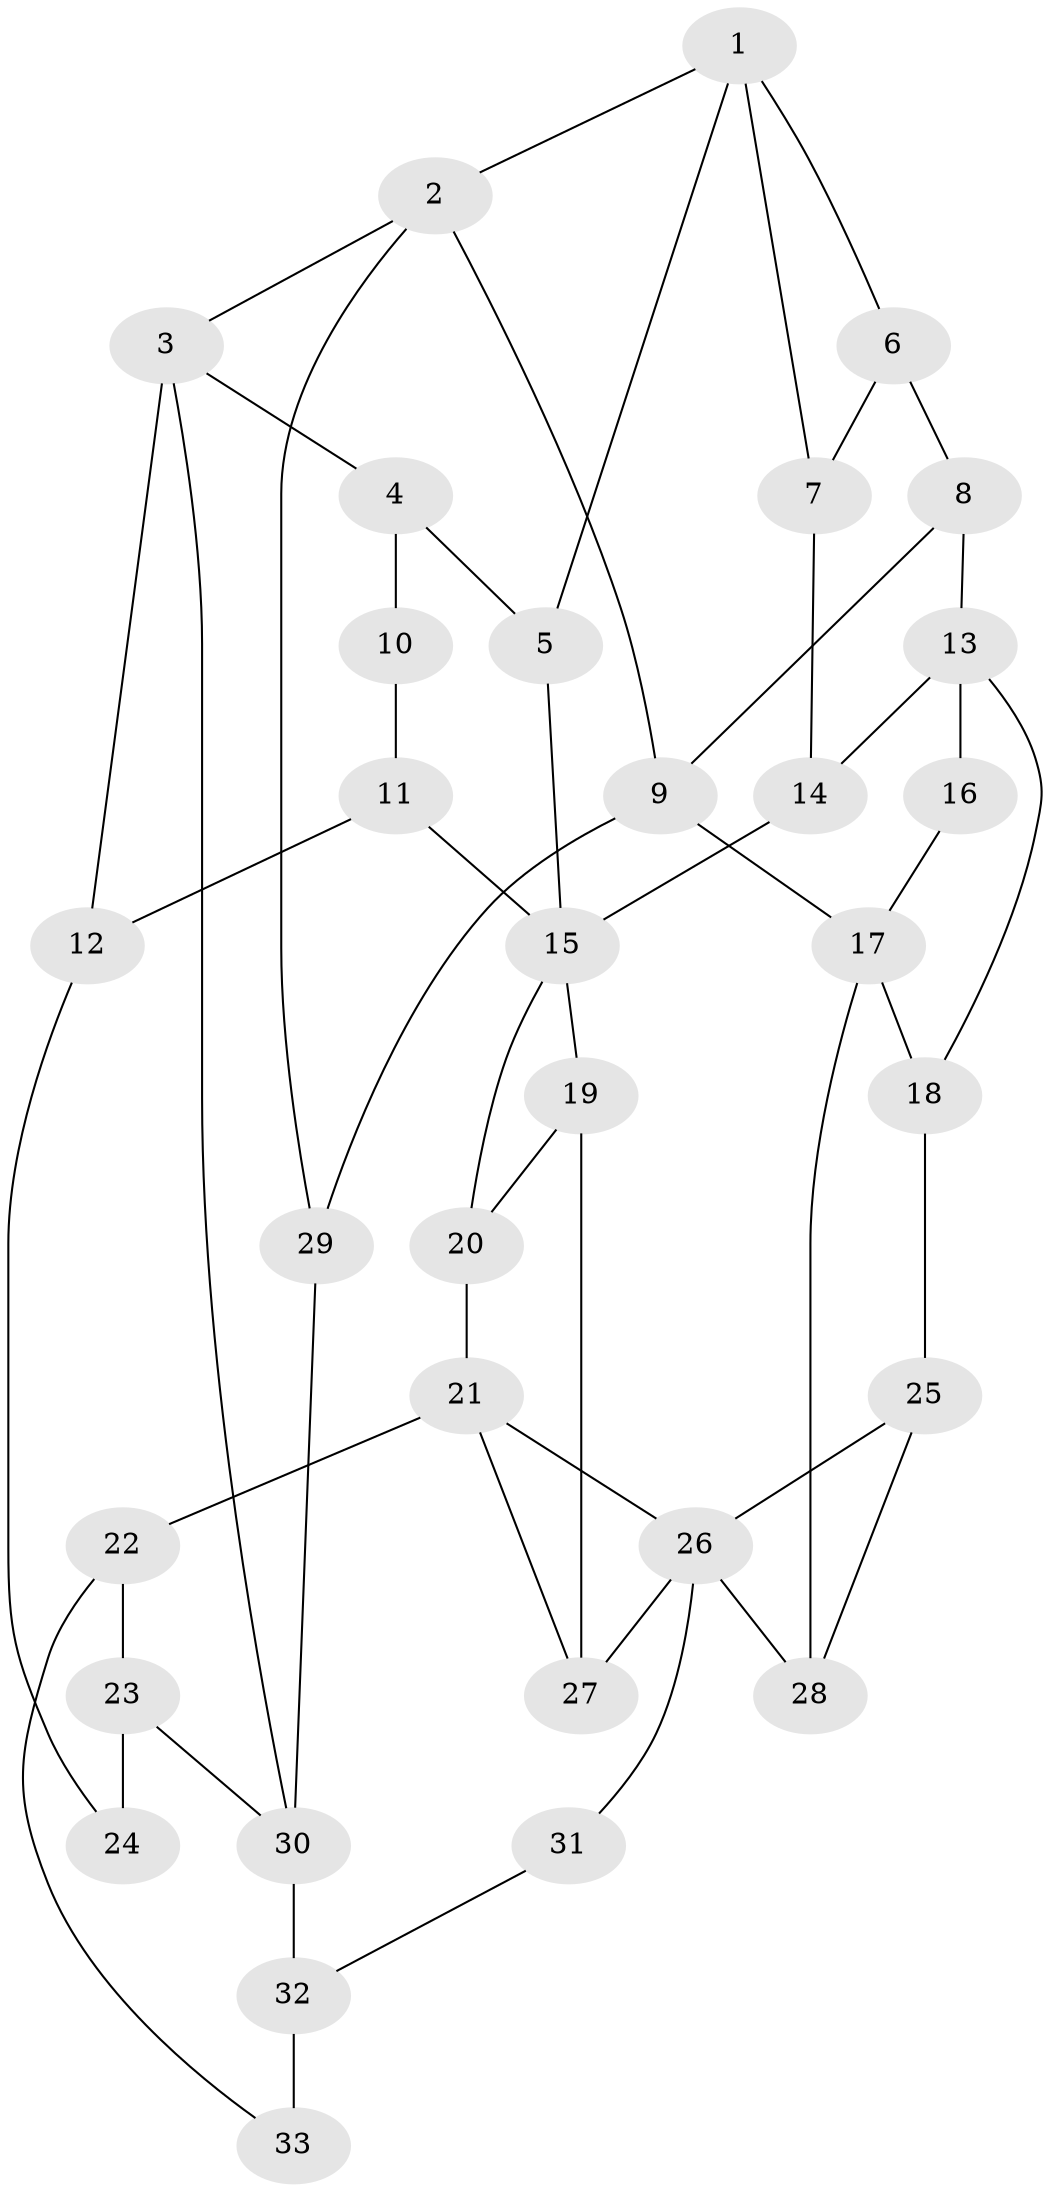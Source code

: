 // original degree distribution, {3: 0.030303030303030304, 4: 0.24242424242424243, 6: 0.21212121212121213, 5: 0.5151515151515151}
// Generated by graph-tools (version 1.1) at 2025/38/03/09/25 02:38:39]
// undirected, 33 vertices, 53 edges
graph export_dot {
graph [start="1"]
  node [color=gray90,style=filled];
  1;
  2;
  3;
  4;
  5;
  6;
  7;
  8;
  9;
  10;
  11;
  12;
  13;
  14;
  15;
  16;
  17;
  18;
  19;
  20;
  21;
  22;
  23;
  24;
  25;
  26;
  27;
  28;
  29;
  30;
  31;
  32;
  33;
  1 -- 2 [weight=1.0];
  1 -- 5 [weight=1.0];
  1 -- 6 [weight=1.0];
  1 -- 7 [weight=1.0];
  2 -- 3 [weight=1.0];
  2 -- 9 [weight=1.0];
  2 -- 29 [weight=1.0];
  3 -- 4 [weight=1.0];
  3 -- 12 [weight=1.0];
  3 -- 30 [weight=1.0];
  4 -- 5 [weight=1.0];
  4 -- 10 [weight=2.0];
  5 -- 15 [weight=1.0];
  6 -- 7 [weight=1.0];
  6 -- 8 [weight=1.0];
  7 -- 14 [weight=1.0];
  8 -- 9 [weight=1.0];
  8 -- 13 [weight=1.0];
  9 -- 17 [weight=2.0];
  9 -- 29 [weight=1.0];
  10 -- 11 [weight=1.0];
  11 -- 12 [weight=1.0];
  11 -- 15 [weight=1.0];
  12 -- 24 [weight=1.0];
  13 -- 14 [weight=2.0];
  13 -- 16 [weight=1.0];
  13 -- 18 [weight=1.0];
  14 -- 15 [weight=2.0];
  15 -- 19 [weight=1.0];
  15 -- 20 [weight=1.0];
  16 -- 17 [weight=2.0];
  17 -- 18 [weight=1.0];
  17 -- 28 [weight=1.0];
  18 -- 25 [weight=1.0];
  19 -- 20 [weight=1.0];
  19 -- 27 [weight=1.0];
  20 -- 21 [weight=1.0];
  21 -- 22 [weight=2.0];
  21 -- 26 [weight=1.0];
  21 -- 27 [weight=1.0];
  22 -- 23 [weight=2.0];
  22 -- 33 [weight=1.0];
  23 -- 24 [weight=2.0];
  23 -- 30 [weight=2.0];
  25 -- 26 [weight=1.0];
  25 -- 28 [weight=1.0];
  26 -- 27 [weight=1.0];
  26 -- 28 [weight=1.0];
  26 -- 31 [weight=2.0];
  29 -- 30 [weight=2.0];
  30 -- 32 [weight=2.0];
  31 -- 32 [weight=2.0];
  32 -- 33 [weight=2.0];
}

